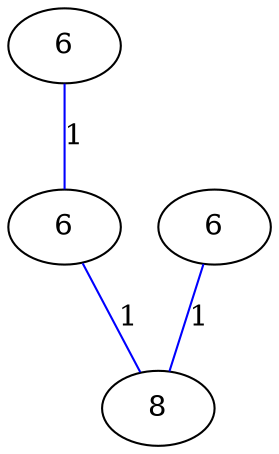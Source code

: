 graph G {
	0 [label="6"];
	1 [label="6"];
	2 [label="6"];
	3 [label="8"];
	0 -- 1 [label="1", color=blue];
	1 -- 3 [label="1", color=blue];
	2 -- 3 [label="1", color=blue];
}